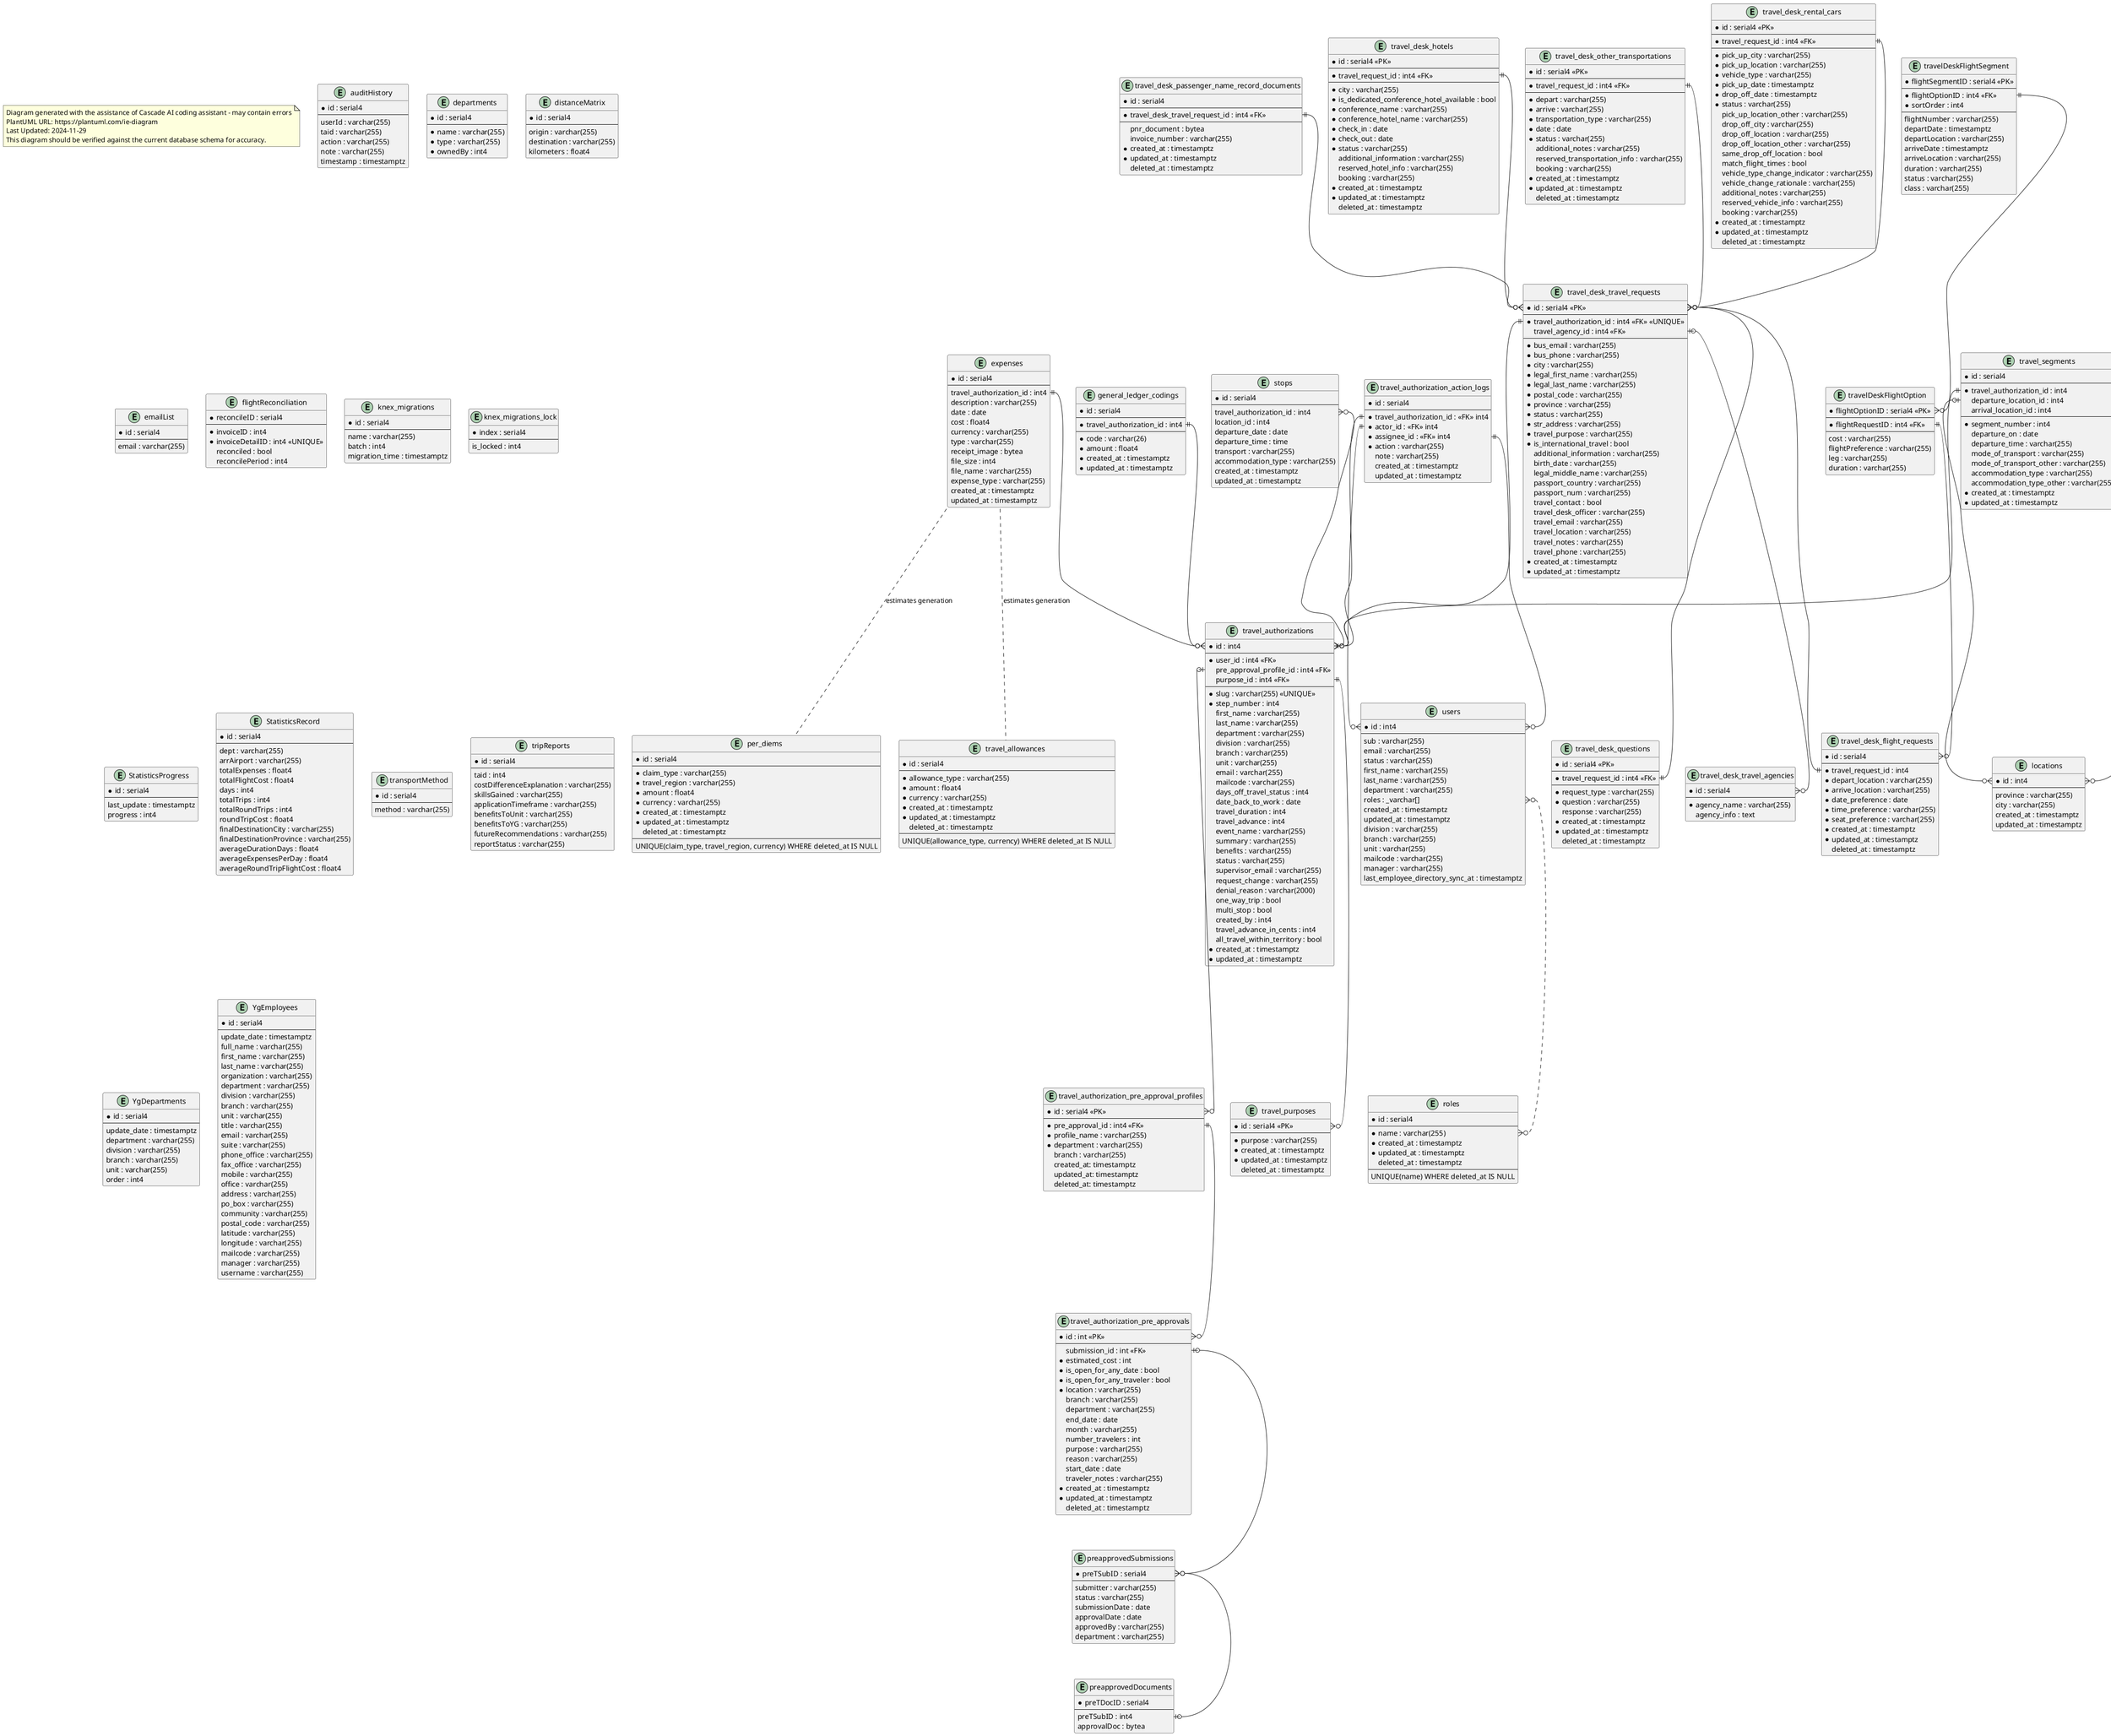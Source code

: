 @startuml Entity Relationship Diagram
top to bottom direction

note as Disclaimer
Diagram generated with the assistance of Cascade AI coding assistant - may contain errors
PlantUML URL: https://plantuml.com/ie-diagram
Last Updated: 2024-11-29
This diagram should be verified against the current database schema for accuracy.
end note

entity "auditHistory" {
  * id : serial4
  --
  userId : varchar(255)
  taid : varchar(255)
  action : varchar(255)
  note : varchar(255)
  timestamp : timestamptz
}

entity "departments" {
  * id : serial4
  --
  * name : varchar(255)
  * type : varchar(255)
  * ownedBy : int4
}

entity "distanceMatrix" {
  * id : serial4
  --
  origin : varchar(255)
  destination : varchar(255)
  kilometers : float4
}

entity "emailList" {
  * id : serial4
  --
  email : varchar(255)
}

entity "expenses" {
  * id : serial4
  --
  travel_authorization_id : int4
  description : varchar(255)
  date : date
  cost : float4
  currency : varchar(255)
  type : varchar(255)
  receipt_image : bytea
  file_size : int4
  file_name : varchar(255)
  expense_type : varchar(255)
  created_at : timestamptz
  updated_at : timestamptz
}

entity "flightReconciliation" {
  * reconcileID : serial4
  --
  * invoiceID : int4
  * invoiceDetailID : int4 <<UNIQUE>>
  reconciled : bool
  reconcilePeriod : int4
}

entity "general_ledger_codings" {
  * id : serial4
  --
  * travel_authorization_id : int4
  --
  * code : varchar(26)
  * amount : float4
  * created_at : timestamptz
  * updated_at : timestamptz
}

entity "knex_migrations" {
  * id : serial4
  --
  name : varchar(255)
  batch : int4
  migration_time : timestamptz
}

entity "knex_migrations_lock" {
  * index : serial4
  --
  is_locked : int4
}

entity "locations" {
  * id : int4
  --
  province : varchar(255)
  city : varchar(255)
  created_at : timestamptz
  updated_at : timestamptz
}

entity "per_diems" {
  * id : serial4
  --
  * claim_type : varchar(255)
  * travel_region : varchar(255)
  * amount : float4
  * currency : varchar(255)
  * created_at : timestamptz
  * updated_at : timestamptz
  deleted_at : timestamptz
  --
  UNIQUE(claim_type, travel_region, currency) WHERE deleted_at IS NULL
}

entity "preapprovedDocuments" {
  * preTDocID : serial4
  --
  preTSubID : int4
  approvalDoc : bytea
}

entity "preapprovedSubmissions" {
  * preTSubID : serial4
  --
  submitter : varchar(255)
  status : varchar(255)
  submissionDate : date
  approvalDate : date
  approvedBy : varchar(255)
  department : varchar(255)
}

entity "roles" {
  * id : serial4
  --
  * name : varchar(255)
  * created_at : timestamptz
  * updated_at : timestamptz
  deleted_at : timestamptz
  --
  UNIQUE(name) WHERE deleted_at IS NULL
}

entity "StatisticsProgress" {
  * id : serial4
  --
  last_update : timestamptz
  progress : int4
}

entity "StatisticsRecord" {
  * id : serial4
  --
  dept : varchar(255)
  arrAirport : varchar(255)
  totalExpenses : float4
  totalFlightCost : float4
  days : int4
  totalTrips : int4
  totalRoundTrips : int4
  roundTripCost : float4
  finalDestinationCity : varchar(255)
  finalDestinationProvince : varchar(255)
  averageDurationDays : float4
  averageExpensesPerDay : float4
  averageRoundTripFlightCost : float4
}

entity "stops" {
  * id : serial4
  --
  travel_authorization_id : int4
  location_id : int4
  departure_date : date
  departure_time : time
  transport : varchar(255)
  accommodation_type : varchar(255)
  created_at : timestamptz
  updated_at : timestamptz
}

entity "transportMethod" {
  * id : serial4
  --
  method : varchar(255)
}

entity "travel_allowances" {
  * id : serial4
  --
  * allowance_type : varchar(255)
  * amount : float4
  * currency : varchar(255)
  * created_at : timestamptz
  * updated_at : timestamptz
  deleted_at : timestamptz
  --
  UNIQUE(allowance_type, currency) WHERE deleted_at IS NULL
}

entity "travel_authorization_action_logs" {
  * id : serial4
  --
  * travel_authorization_id : <<FK>> int4
  * actor_id : <<FK>> int4
  * assignee_id : <<FK>> int4
  * action : varchar(255)
  note : varchar(255)
  created_at : timestamptz
  updated_at : timestamptz
}

entity "travel_authorization_pre_approval_profiles" {
  * id : serial4 <<PK>>
  --
  * pre_approval_id : int4 <<FK>>
  * profile_name : varchar(255)
  * department : varchar(255)
  branch : varchar(255)
  created_at: timestamptz
  updated_at: timestamptz
  deleted_at: timestamptz
}

entity "travel_authorization_pre_approvals" {
  * id : int <<PK>>
  --
  submission_id : int <<FK>>
  * estimated_cost : int
  * is_open_for_any_date : bool
  * is_open_for_any_traveler : bool
  * location : varchar(255)
  branch : varchar(255)
  department : varchar(255)
  end_date : date
  month : varchar(255)
  number_travelers : int
  purpose : varchar(255)
  reason : varchar(255)
  start_date : date
  traveler_notes : varchar(255)
  * created_at : timestamptz
  * updated_at : timestamptz
  deleted_at : timestamptz
}

entity "travel_authorizations" {
  * id : int4
  --
  * user_id : int4 <<FK>>
  pre_approval_profile_id : int4 <<FK>>
  purpose_id : int4 <<FK>>
  --
  * slug : varchar(255) <<UNIQUE>>
  * step_number : int4
  first_name : varchar(255)
  last_name : varchar(255)
  department : varchar(255)
  division : varchar(255)
  branch : varchar(255)
  unit : varchar(255)
  email : varchar(255)
  mailcode : varchar(255)
  days_off_travel_status : int4
  date_back_to_work : date
  travel_duration : int4
  travel_advance : int4
  event_name : varchar(255)
  summary : varchar(255)
  benefits : varchar(255)
  status : varchar(255)
  supervisor_email : varchar(255)
  request_change : varchar(255)
  denial_reason : varchar(2000)
  one_way_trip : bool
  multi_stop : bool
  created_by : int4
  travel_advance_in_cents : int4
  all_travel_within_territory : bool
  * created_at : timestamptz
  * updated_at : timestamptz
}

entity "travel_desk_passenger_name_record_documents" {
  * id : serial4
  --
  * travel_desk_travel_request_id : int4 <<FK>>
  --
  pnr_document : bytea
  invoice_number : varchar(255)
  * created_at : timestamptz
  * updated_at : timestamptz
  deleted_at : timestamptz
}

entity "travel_desk_travel_requests" {
  * id : serial4 <<PK>>
  --
  * travel_authorization_id : int4 <<FK>> <<UNIQUE>>
  travel_agency_id : int4 <<FK>>
  --
  * bus_email : varchar(255)
  * bus_phone : varchar(255)
  * city : varchar(255)
  * legal_first_name : varchar(255)
  * legal_last_name : varchar(255)
  * postal_code : varchar(255)
  * province : varchar(255)
  * status : varchar(255)
  * str_address : varchar(255)
  * travel_purpose : varchar(255)
  * is_international_travel : bool
  additional_information : varchar(255)
  birth_date : varchar(255)
  legal_middle_name : varchar(255)
  passport_country : varchar(255)
  passport_num : varchar(255)
  travel_contact : bool
  travel_desk_officer : varchar(255)
  travel_email : varchar(255)
  travel_location : varchar(255)
  travel_notes : varchar(255)
  travel_phone : varchar(255)
  * created_at : timestamptz
  * updated_at : timestamptz
}

entity "travel_purposes" {
  * id : serial4 <<PK>>
  --
  * purpose : varchar(255)
  * created_at : timestamptz
  * updated_at : timestamptz
  deleted_at : timestamptz
}

entity "travelDeskFlightOption" {
  * flightOptionID : serial4 <<PK>>
  --
  * flightRequestID : int4 <<FK>>
  --
  cost : varchar(255)
  flightPreference : varchar(255)
  leg : varchar(255)
  duration : varchar(255)
}

entity "travel_desk_flight_requests" {
  * id : serial4
  --
  * travel_request_id : int4
  * depart_location : varchar(255)
  * arrive_location : varchar(255)
  * date_preference : date
  * time_preference : varchar(255)
  * seat_preference : varchar(255)
  * created_at : timestamptz
  * updated_at : timestamptz
  deleted_at : timestamptz
}

entity "travelDeskFlightSegment" {
  * flightSegmentID : serial4 <<PK>>
  --
  * flightOptionID : int4 <<FK>>
  * sortOrder : int4
  --
  flightNumber : varchar(255)
  departDate : timestamptz
  departLocation : varchar(255)
  arriveDate : timestamptz
  arriveLocation : varchar(255)
  duration : varchar(255)
  status : varchar(255)
  class : varchar(255)
}

entity "travel_desk_hotels" {
  * id : serial4 <<PK>>
  --
  * travel_request_id : int4 <<FK>>
  --
  * city : varchar(255)
  * is_dedicated_conference_hotel_available : bool
  * conference_name : varchar(255)
  * conference_hotel_name : varchar(255)
  * check_in : date
  * check_out : date
  * status : varchar(255)
  additional_information : varchar(255)
  reserved_hotel_info : varchar(255)
  booking : varchar(255)
  * created_at : timestamptz
  * updated_at : timestamptz
  deleted_at : timestamptz
}

entity "travel_desk_other_transportations" {
  * id : serial4 <<PK>>
  --
  * travel_request_id : int4 <<FK>>
  --
  * depart : varchar(255)
  * arrive : varchar(255)
  * transportation_type : varchar(255)
  * date : date
  * status : varchar(255)
  additional_notes : varchar(255)
  reserved_transportation_info : varchar(255)
  booking : varchar(255)
  * created_at : timestamptz
  * updated_at : timestamptz
  deleted_at : timestamptz
}

entity "travel_desk_questions" {
  * id : serial4 <<PK>>
  --
  * travel_request_id : int4 <<FK>>
  --
  * request_type : varchar(255)
  * question : varchar(255)
  response : varchar(255)
  * created_at : timestamptz
  * updated_at : timestamptz
  deleted_at : timestamptz
}

entity "travel_desk_rental_cars" {
  * id : serial4 <<PK>>
  --
  * travel_request_id : int4 <<FK>>
  --
  * pick_up_city : varchar(255)
  * pick_up_location : varchar(255)
  * vehicle_type : varchar(255)
  * pick_up_date : timestamptz
  * drop_off_date : timestamptz
  * status : varchar(255)
  pick_up_location_other : varchar(255)
  drop_off_city : varchar(255)
  drop_off_location : varchar(255)
  drop_off_location_other : varchar(255)
  same_drop_off_location : bool
  match_flight_times : bool
  vehicle_type_change_indicator : varchar(255)
  vehicle_change_rationale : varchar(255)
  additional_notes : varchar(255)
  reserved_vehicle_info : varchar(255)
  booking : varchar(255)
  * created_at : timestamptz
  * updated_at : timestamptz
  deleted_at : timestamptz
}

entity "travel_desk_travel_agencies" {
  * id : serial4
  --
  * agency_name : varchar(255)
  agency_info : text
}

entity "travel_segments" {
  * id : serial4
  --
  * travel_authorization_id : int4
  departure_location_id : int4
  arrival_location_id : int4
  --
  * segment_number : int4
  departure_on : date
  departure_time : varchar(255)
  mode_of_transport : varchar(255)
  mode_of_transport_other : varchar(255)
  accommodation_type : varchar(255)
  accommodation_type_other : varchar(255)
  * created_at : timestamptz
  * updated_at : timestamptz
}

entity "tripReports" {
  * id : serial4
  --
  taid : int4
  costDifferenceExplanation : varchar(255)
  skillsGained : varchar(255)
  applicationTimeframe : varchar(255)
  benefitsToUnit : varchar(255)
  benefitsToYG : varchar(255)
  futureRecommendations : varchar(255)
  reportStatus : varchar(255)
}

entity "users" {
  * id : int4
  --
  sub : varchar(255)
  email : varchar(255)
  status : varchar(255)
  first_name : varchar(255)
  last_name : varchar(255)
  department : varchar(255)
  roles : _varchar[]
  created_at : timestamptz
  updated_at : timestamptz
  division : varchar(255)
  branch : varchar(255)
  unit : varchar(255)
  mailcode : varchar(255)
  manager : varchar(255)
  last_employee_directory_sync_at : timestamptz
}

entity "YgDepartments" {
  * id : serial4
  --
  update_date : timestamptz
  department : varchar(255)
  division : varchar(255)
  branch : varchar(255)
  unit : varchar(255)
  order : int4
}

entity "YgEmployees" {
  * id : serial4
  --
  update_date : timestamptz
  full_name : varchar(255)
  first_name : varchar(255)
  last_name : varchar(255)
  organization : varchar(255)
  department : varchar(255)
  division : varchar(255)
  branch : varchar(255)
  unit : varchar(255)
  title : varchar(255)
  email : varchar(255)
  suite : varchar(255)
  phone_office : varchar(255)
  fax_office : varchar(255)
  mobile : varchar(255)
  office : varchar(255)
  address : varchar(255)
  po_box : varchar(255)
  community : varchar(255)
  postal_code : varchar(255)
  latitude : varchar(255)
  longitude : varchar(255)
  mailcode : varchar(255)
  manager : varchar(255)
  username : varchar(255)
}

' Relationships
expenses .. per_diems : estimates generation
expenses .. travel_allowances : estimates generation
expenses::travel_authorization_id ||--o{ travel_authorizations::id
general_ledger_codings::travel_authorization_id ||--o{ travel_authorizations::id
preapprovedSubmissions::preTSubID }o--o| preapprovedDocuments::preTSubID
stops::travel_authorization_id }o--|| travel_authorizations::id
travel_authorization_action_logs::actor_id ||--o{ users::id
travel_authorization_action_logs::assignee_id ||--o{ users::id
travel_authorization_action_logs::travel_authorization_id ||--o{ travel_authorizations::id
travel_authorization_pre_approvals::submission_id |o--o{ preapprovedSubmissions::preTSubID
travel_authorization_pre_approval_profiles::pre_approval_id ||--o{ travel_authorization_pre_approvals::id
travel_authorizations::pre_approval_profile_id |o--o{ travel_authorization_pre_approval_profiles::id
travel_authorizations::purpose_id ||--o{ travel_purposes::id
travel_desk_hotels::travel_request_id ||--o{ travel_desk_travel_requests::id
travel_desk_other_transportations::travel_request_id ||--o{ travel_desk_travel_requests::id
travel_desk_passenger_name_record_documents::travel_desk_travel_request_id ||--o{ travel_desk_travel_requests::id
travel_desk_rental_cars::travel_request_id ||--o{ travel_desk_travel_requests::id
travel_desk_travel_requests::id }o--|| travel_desk_flight_requests::travel_request_id
travel_desk_travel_requests::id }o--|| travel_desk_questions::travel_request_id
travel_desk_travel_requests::travel_agency_id |o--o{ travel_desk_travel_agencies::id
travel_desk_travel_requests::travel_authorization_id ||--o{ travel_authorizations::id
travelDeskFlightOption::flightRequestID ||--o{ travel_desk_flight_requests::id
travelDeskFlightSegment::flightOptionID ||--o{ travelDeskFlightOption::flightOptionID
travel_segments::travel_authorization_id ||--o{ travel_authorizations::id
travel_segments::departure_location_id |o--o{ locations::id
travel_segments::arrival_location_id |o--o{ locations::id
users::roles }o..o{ roles::name
@enduml
